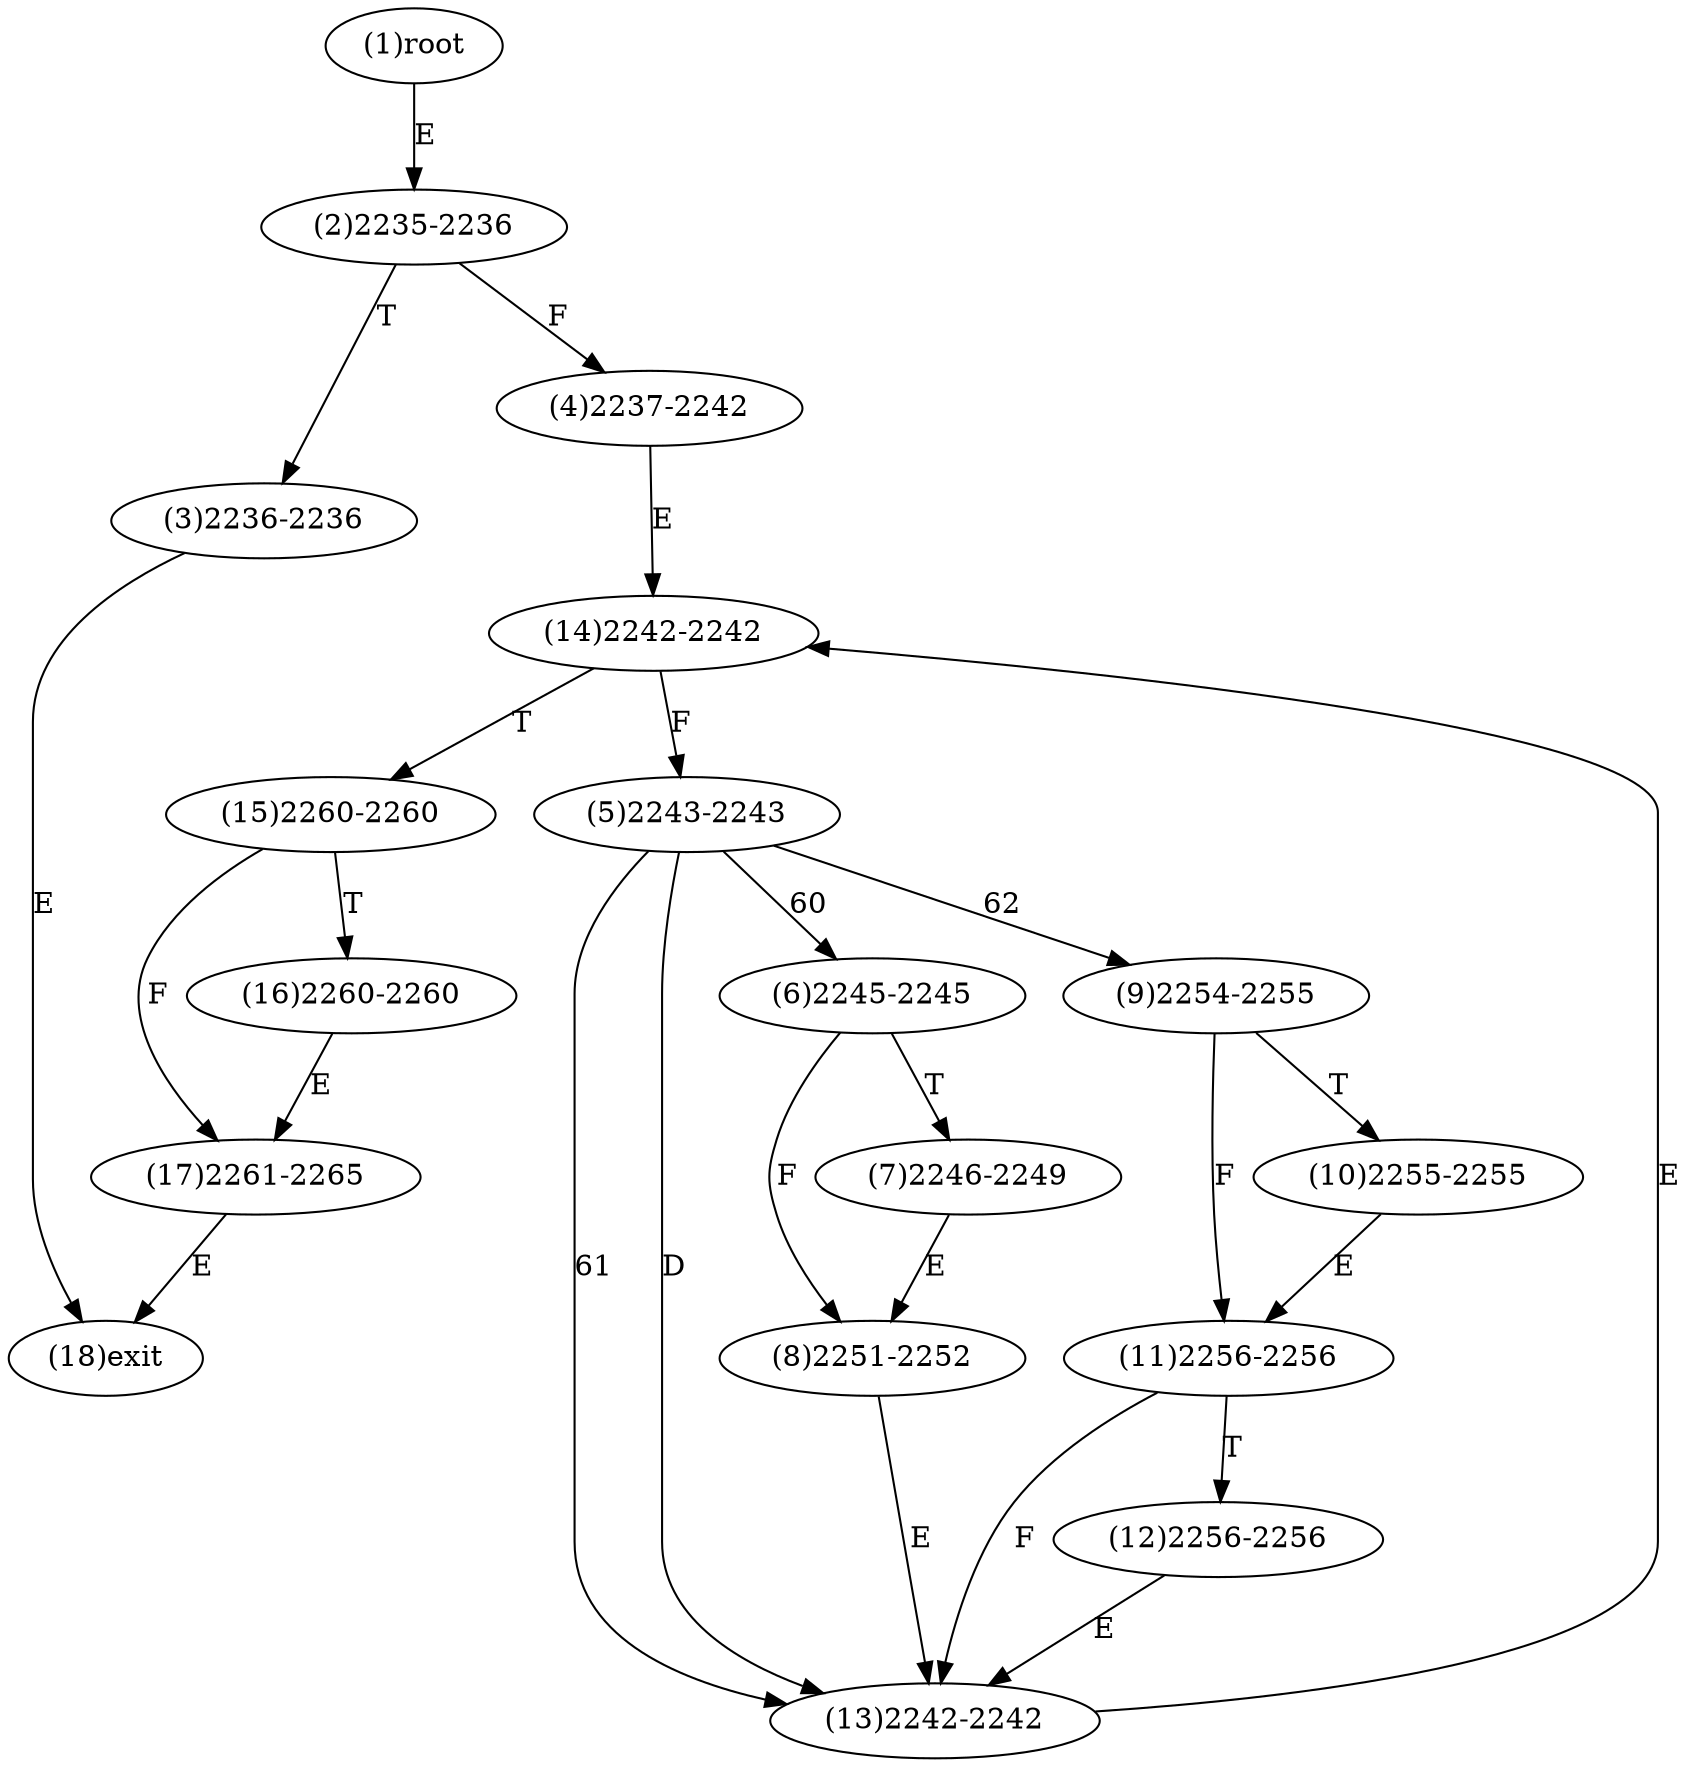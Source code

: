 digraph "" { 
1[ label="(1)root"];
2[ label="(2)2235-2236"];
3[ label="(3)2236-2236"];
4[ label="(4)2237-2242"];
5[ label="(5)2243-2243"];
6[ label="(6)2245-2245"];
7[ label="(7)2246-2249"];
8[ label="(8)2251-2252"];
9[ label="(9)2254-2255"];
10[ label="(10)2255-2255"];
11[ label="(11)2256-2256"];
12[ label="(12)2256-2256"];
13[ label="(13)2242-2242"];
14[ label="(14)2242-2242"];
15[ label="(15)2260-2260"];
17[ label="(17)2261-2265"];
16[ label="(16)2260-2260"];
18[ label="(18)exit"];
1->2[ label="E"];
2->4[ label="F"];
2->3[ label="T"];
3->18[ label="E"];
4->14[ label="E"];
5->6[ label="60"];
5->13[ label="61"];
5->9[ label="62"];
5->13[ label="D"];
6->8[ label="F"];
6->7[ label="T"];
7->8[ label="E"];
8->13[ label="E"];
9->11[ label="F"];
9->10[ label="T"];
10->11[ label="E"];
11->13[ label="F"];
11->12[ label="T"];
12->13[ label="E"];
13->14[ label="E"];
14->5[ label="F"];
14->15[ label="T"];
15->17[ label="F"];
15->16[ label="T"];
16->17[ label="E"];
17->18[ label="E"];
}